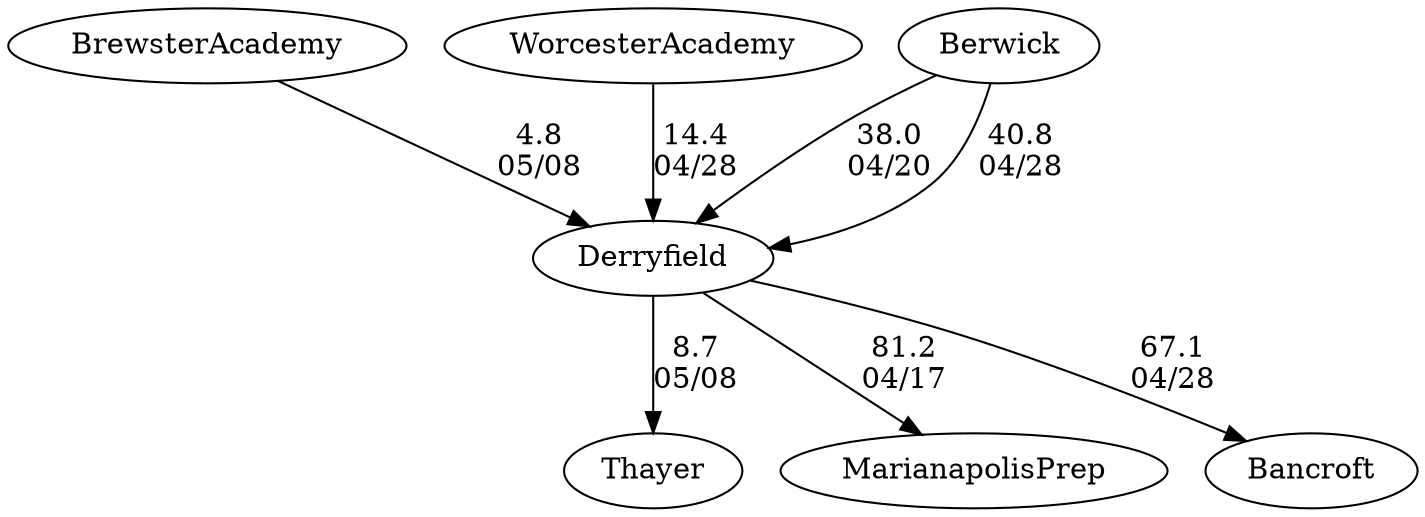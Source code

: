 digraph boys1foursDerryfield {Thayer [URL="boys1foursDerryfieldThayer.html"];BrewsterAcademy [URL="boys1foursDerryfieldBrewsterAcademy.html"];WorcesterAcademy [URL="boys1foursDerryfieldWorcesterAcademy.html"];MarianapolisPrep [URL="boys1foursDerryfieldMarianapolisPrep.html"];Derryfield [URL="boys1foursDerryfieldDerryfield.html"];Berwick [URL="boys1foursDerryfieldBerwick.html"];Bancroft [URL="boys1foursDerryfieldBancroft.html"];Berwick -> Derryfield[label="38.0
04/20", weight="62", tooltip="NEIRA Boys & Girls Fours,Berwick Academy vs. Derryfield School			
Distance: 1500 Conditions: Light drizzle and grey skies, but flat conditions. Racing in the direction of the incoming tide. Comments: The boys 4V even was a combination of 4V boys with novice boys and served as an intersquad scrimmage. This race was slightly shorter and started around the 1250 mark.
The girls 3V was a mixed boat event with even gender splits in each boat and represented various skill levels.
Thank you Derryfield for making the trip and dealing with Maine mud season.
None", URL="https://www.row2k.com/results/resultspage.cfm?UID=2A4F56FA4FB7C41A0E813337362894A3&cat=5", random="random"]; 
Derryfield -> MarianapolisPrep[label="81.2
04/17", weight="19", tooltip="NEIRA Boys & Girls Fours,Marianapolis vs. Derryfield			
Distance: 1500m Conditions: Stiff head wind throughout all races, particularly the first 700m. Comments: Thank you, Derryfield, for making the trip down from NH!
None", URL="https://www.row2k.com/results/resultspage.cfm?UID=572A866681F1A29F4BC821412ED10F61&cat=5", random="random"]; 
BrewsterAcademy -> Derryfield[label="4.8
05/08", weight="96", tooltip="NEIRA Boys & Girls Fours,Davison Cup: Bedford, Brewster Academy, Derryfield, Thayer			
Distance: 1500m Conditions: Calm conditions, tail current. Comments: Bedford racing as non-NEIRA school for this event (because they race 8+s at NEIRA's). Thayer fielded only a G2 boat for the event.
None", URL="https://www.row2k.com/results/resultspage.cfm?UID=6C4883C3BF2AE2404F975527F674C4D4&cat=5", random="random"]; 
Derryfield -> Thayer[label="8.7
05/08", weight="92", tooltip="NEIRA Boys & Girls Fours,Davison Cup: Bedford, Brewster Academy, Derryfield, Thayer			
Distance: 1500m Conditions: Calm conditions, tail current. Comments: Bedford racing as non-NEIRA school for this event (because they race 8+s at NEIRA's). Thayer fielded only a G2 boat for the event.
None", URL="https://www.row2k.com/results/resultspage.cfm?UID=6C4883C3BF2AE2404F975527F674C4D4&cat=5", random="random"]; 
Berwick -> Derryfield[label="40.8
04/28", weight="60", tooltip="NEIRA Boys & Girls Fours,Worcester Academy vs Bancroft School, Berwick Academy and Derryfield School			
Distance: 1500 m Conditions: All races experienced a tailwind of approximately 8-10 mph and light chop. Comments: Race order was B1V, G1V, B2V, B3V, BN1/GN1. Notes: In G1V race, Derryfield 2V raced as Derryfield B. In B3 race, Berwick 4V raced as Berwick B. A novice race has been recorded under the B4V event and consisted of Berwick BN1, Derryfield GN1 and Worcester Academy GN1.
None", URL="https://www.row2k.com/results/resultspage.cfm?UID=81067D27DF71795C160BB3CEFD091670&cat=5", random="random"]; 
WorcesterAcademy -> Derryfield[label="14.4
04/28", weight="86", tooltip="NEIRA Boys & Girls Fours,Worcester Academy vs Bancroft School, Berwick Academy and Derryfield School			
Distance: 1500 m Conditions: All races experienced a tailwind of approximately 8-10 mph and light chop. Comments: Race order was B1V, G1V, B2V, B3V, BN1/GN1. Notes: In G1V race, Derryfield 2V raced as Derryfield B. In B3 race, Berwick 4V raced as Berwick B. A novice race has been recorded under the B4V event and consisted of Berwick BN1, Derryfield GN1 and Worcester Academy GN1.
None", URL="https://www.row2k.com/results/resultspage.cfm?UID=81067D27DF71795C160BB3CEFD091670&cat=5", random="random"]; 
Derryfield -> Bancroft[label="67.1
04/28", weight="33", tooltip="NEIRA Boys & Girls Fours,Worcester Academy vs Bancroft School, Berwick Academy and Derryfield School			
Distance: 1500 m Conditions: All races experienced a tailwind of approximately 8-10 mph and light chop. Comments: Race order was B1V, G1V, B2V, B3V, BN1/GN1. Notes: In G1V race, Derryfield 2V raced as Derryfield B. In B3 race, Berwick 4V raced as Berwick B. A novice race has been recorded under the B4V event and consisted of Berwick BN1, Derryfield GN1 and Worcester Academy GN1.
None", URL="https://www.row2k.com/results/resultspage.cfm?UID=81067D27DF71795C160BB3CEFD091670&cat=5", random="random"]}